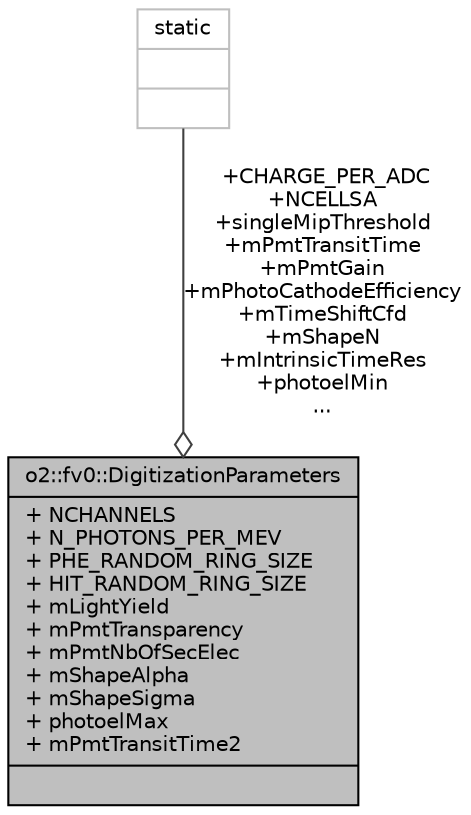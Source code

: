 digraph "o2::fv0::DigitizationParameters"
{
 // INTERACTIVE_SVG=YES
  bgcolor="transparent";
  edge [fontname="Helvetica",fontsize="10",labelfontname="Helvetica",labelfontsize="10"];
  node [fontname="Helvetica",fontsize="10",shape=record];
  Node1 [label="{o2::fv0::DigitizationParameters\n|+ NCHANNELS\l+ N_PHOTONS_PER_MEV\l+ PHE_RANDOM_RING_SIZE\l+ HIT_RANDOM_RING_SIZE\l+ mLightYield\l+ mPmtTransparency\l+ mPmtNbOfSecElec\l+ mShapeAlpha\l+ mShapeSigma\l+ photoelMax\l+ mPmtTransitTime2\l|}",height=0.2,width=0.4,color="black", fillcolor="grey75", style="filled", fontcolor="black"];
  Node2 -> Node1 [color="grey25",fontsize="10",style="solid",label=" +CHARGE_PER_ADC\n+NCELLSA\n+singleMipThreshold\n+mPmtTransitTime\n+mPmtGain\n+mPhotoCathodeEfficiency\n+mTimeShiftCfd\n+mShapeN\n+mIntrinsicTimeRes\n+photoelMin\n..." ,arrowhead="odiamond",fontname="Helvetica"];
  Node2 [label="{static\n||}",height=0.2,width=0.4,color="grey75"];
}
